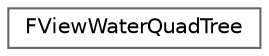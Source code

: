digraph "Graphical Class Hierarchy"
{
 // INTERACTIVE_SVG=YES
 // LATEX_PDF_SIZE
  bgcolor="transparent";
  edge [fontname=Helvetica,fontsize=10,labelfontname=Helvetica,labelfontsize=10];
  node [fontname=Helvetica,fontsize=10,shape=box,height=0.2,width=0.4];
  rankdir="LR";
  Node0 [id="Node000000",label="FViewWaterQuadTree",height=0.2,width=0.4,color="grey40", fillcolor="white", style="filled",URL="$d9/dc8/classFViewWaterQuadTree.html",tooltip="A water quadtree instance owned by FWaterMeshSceneProxy and associated with a certain view."];
}
